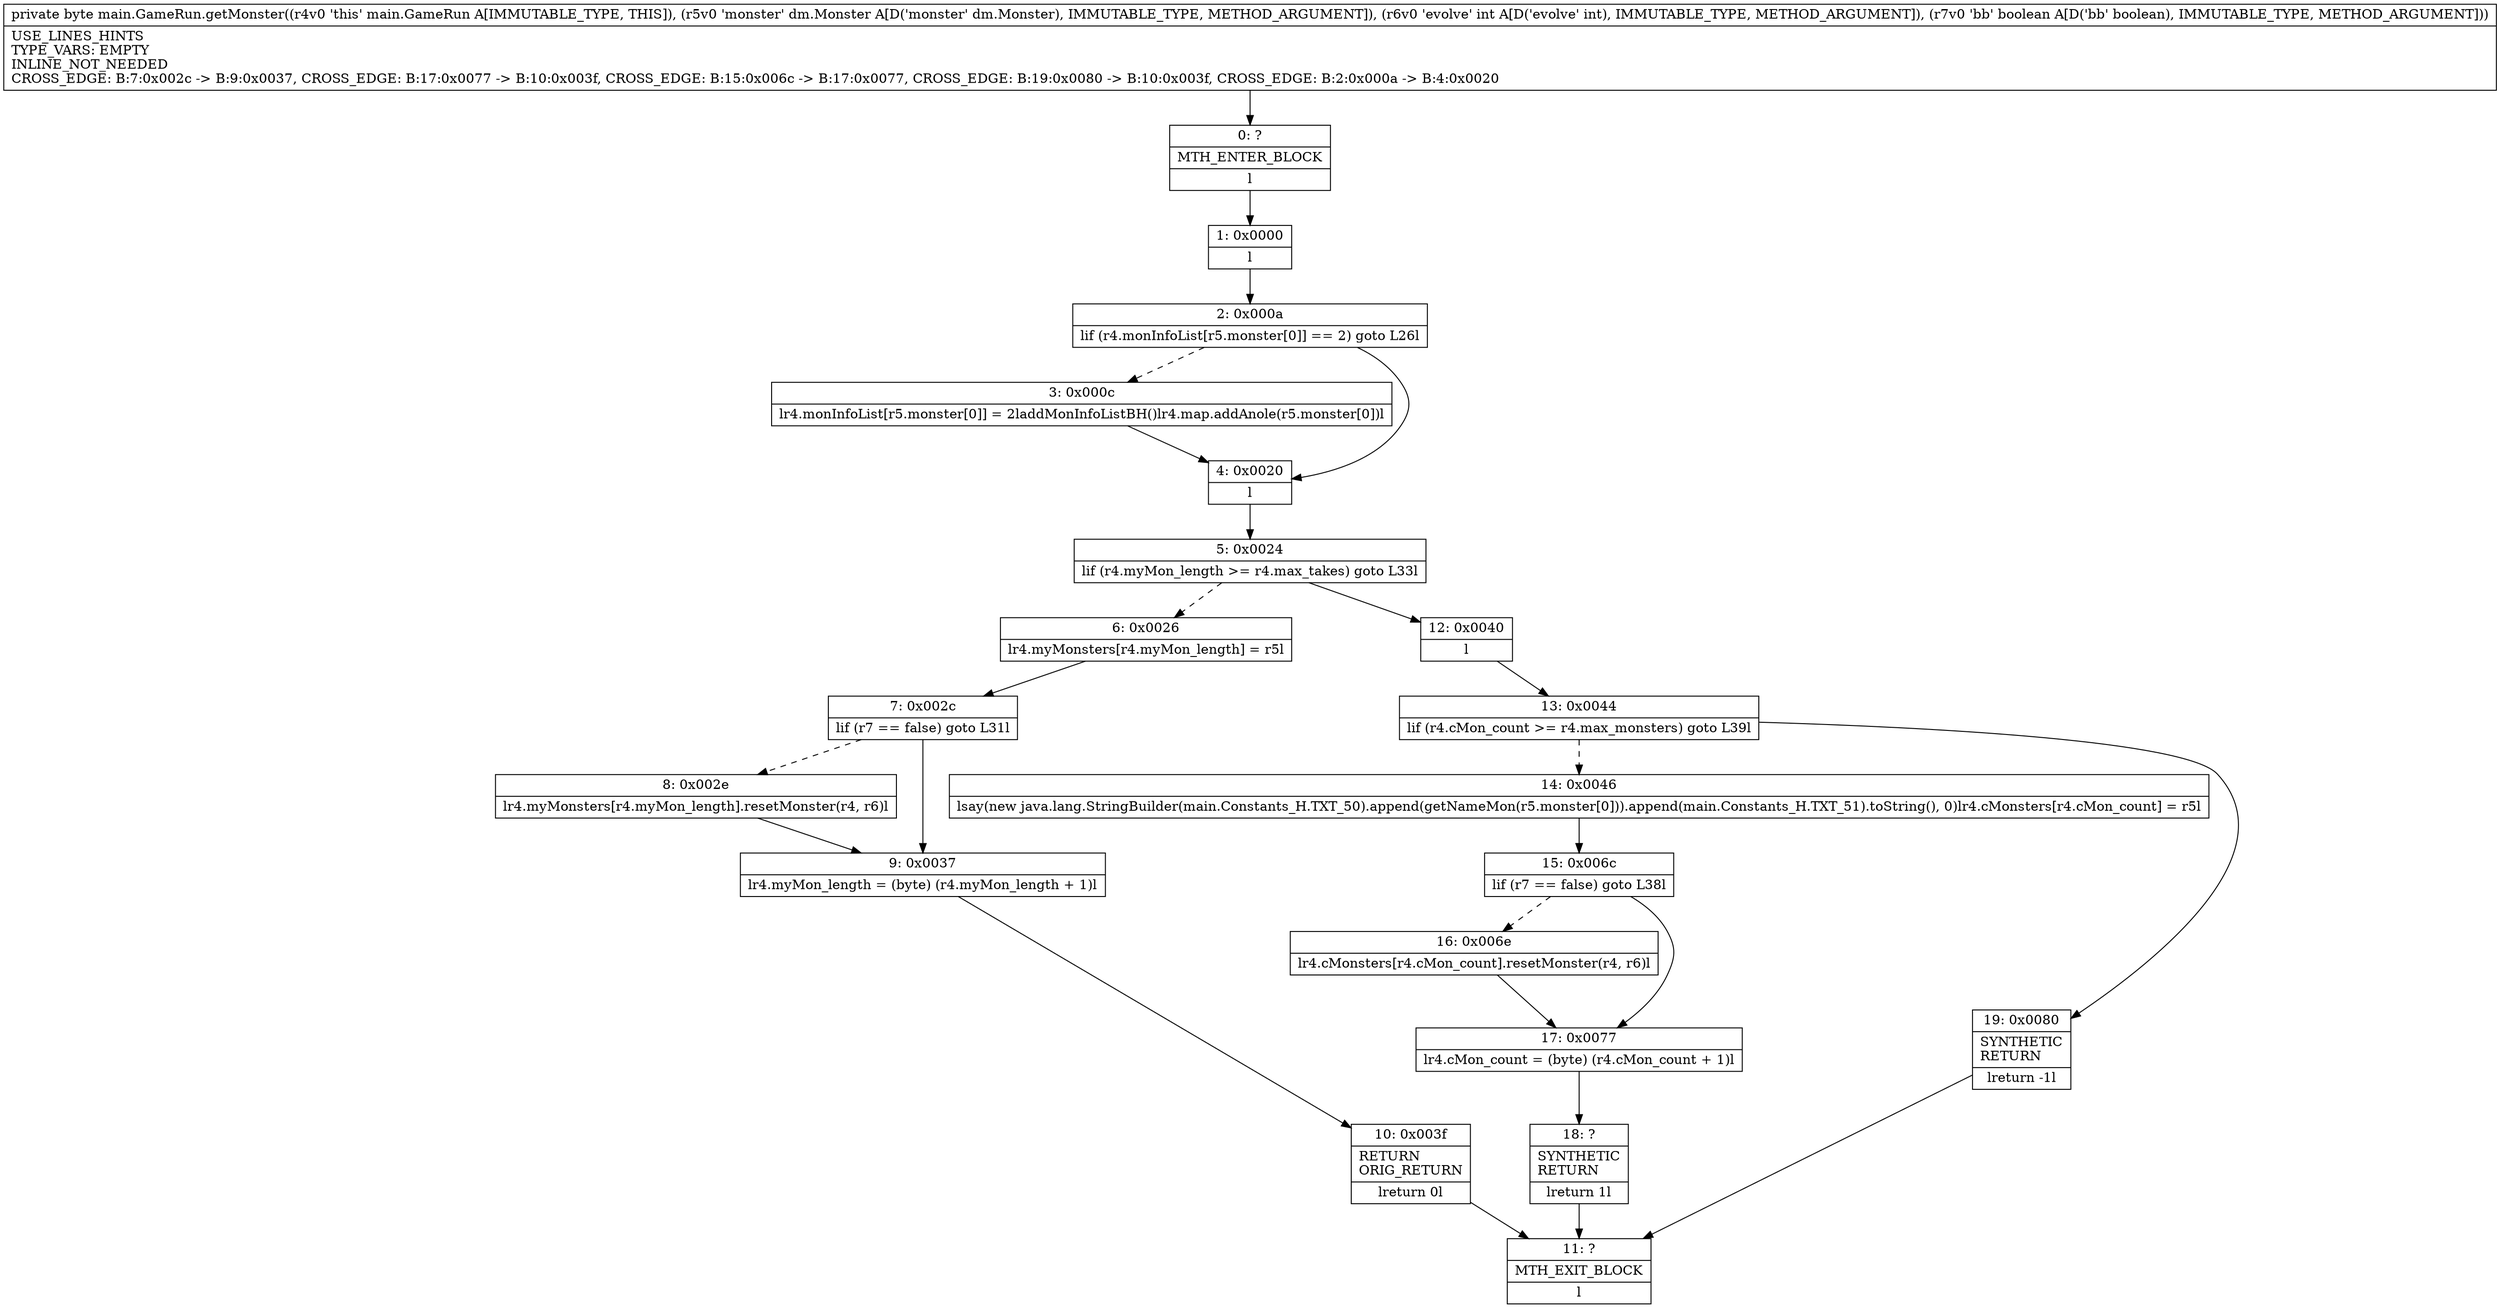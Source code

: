 digraph "CFG formain.GameRun.getMonster(Ldm\/Monster;IZ)B" {
Node_0 [shape=record,label="{0\:\ ?|MTH_ENTER_BLOCK\l|l}"];
Node_1 [shape=record,label="{1\:\ 0x0000|l}"];
Node_2 [shape=record,label="{2\:\ 0x000a|lif (r4.monInfoList[r5.monster[0]] == 2) goto L26l}"];
Node_3 [shape=record,label="{3\:\ 0x000c|lr4.monInfoList[r5.monster[0]] = 2laddMonInfoListBH()lr4.map.addAnole(r5.monster[0])l}"];
Node_4 [shape=record,label="{4\:\ 0x0020|l}"];
Node_5 [shape=record,label="{5\:\ 0x0024|lif (r4.myMon_length \>= r4.max_takes) goto L33l}"];
Node_6 [shape=record,label="{6\:\ 0x0026|lr4.myMonsters[r4.myMon_length] = r5l}"];
Node_7 [shape=record,label="{7\:\ 0x002c|lif (r7 == false) goto L31l}"];
Node_8 [shape=record,label="{8\:\ 0x002e|lr4.myMonsters[r4.myMon_length].resetMonster(r4, r6)l}"];
Node_9 [shape=record,label="{9\:\ 0x0037|lr4.myMon_length = (byte) (r4.myMon_length + 1)l}"];
Node_10 [shape=record,label="{10\:\ 0x003f|RETURN\lORIG_RETURN\l|lreturn 0l}"];
Node_11 [shape=record,label="{11\:\ ?|MTH_EXIT_BLOCK\l|l}"];
Node_12 [shape=record,label="{12\:\ 0x0040|l}"];
Node_13 [shape=record,label="{13\:\ 0x0044|lif (r4.cMon_count \>= r4.max_monsters) goto L39l}"];
Node_14 [shape=record,label="{14\:\ 0x0046|lsay(new java.lang.StringBuilder(main.Constants_H.TXT_50).append(getNameMon(r5.monster[0])).append(main.Constants_H.TXT_51).toString(), 0)lr4.cMonsters[r4.cMon_count] = r5l}"];
Node_15 [shape=record,label="{15\:\ 0x006c|lif (r7 == false) goto L38l}"];
Node_16 [shape=record,label="{16\:\ 0x006e|lr4.cMonsters[r4.cMon_count].resetMonster(r4, r6)l}"];
Node_17 [shape=record,label="{17\:\ 0x0077|lr4.cMon_count = (byte) (r4.cMon_count + 1)l}"];
Node_18 [shape=record,label="{18\:\ ?|SYNTHETIC\lRETURN\l|lreturn 1l}"];
Node_19 [shape=record,label="{19\:\ 0x0080|SYNTHETIC\lRETURN\l|lreturn \-1l}"];
MethodNode[shape=record,label="{private byte main.GameRun.getMonster((r4v0 'this' main.GameRun A[IMMUTABLE_TYPE, THIS]), (r5v0 'monster' dm.Monster A[D('monster' dm.Monster), IMMUTABLE_TYPE, METHOD_ARGUMENT]), (r6v0 'evolve' int A[D('evolve' int), IMMUTABLE_TYPE, METHOD_ARGUMENT]), (r7v0 'bb' boolean A[D('bb' boolean), IMMUTABLE_TYPE, METHOD_ARGUMENT]))  | USE_LINES_HINTS\lTYPE_VARS: EMPTY\lINLINE_NOT_NEEDED\lCROSS_EDGE: B:7:0x002c \-\> B:9:0x0037, CROSS_EDGE: B:17:0x0077 \-\> B:10:0x003f, CROSS_EDGE: B:15:0x006c \-\> B:17:0x0077, CROSS_EDGE: B:19:0x0080 \-\> B:10:0x003f, CROSS_EDGE: B:2:0x000a \-\> B:4:0x0020\l}"];
MethodNode -> Node_0;
Node_0 -> Node_1;
Node_1 -> Node_2;
Node_2 -> Node_3[style=dashed];
Node_2 -> Node_4;
Node_3 -> Node_4;
Node_4 -> Node_5;
Node_5 -> Node_6[style=dashed];
Node_5 -> Node_12;
Node_6 -> Node_7;
Node_7 -> Node_8[style=dashed];
Node_7 -> Node_9;
Node_8 -> Node_9;
Node_9 -> Node_10;
Node_10 -> Node_11;
Node_12 -> Node_13;
Node_13 -> Node_14[style=dashed];
Node_13 -> Node_19;
Node_14 -> Node_15;
Node_15 -> Node_16[style=dashed];
Node_15 -> Node_17;
Node_16 -> Node_17;
Node_17 -> Node_18;
Node_18 -> Node_11;
Node_19 -> Node_11;
}

